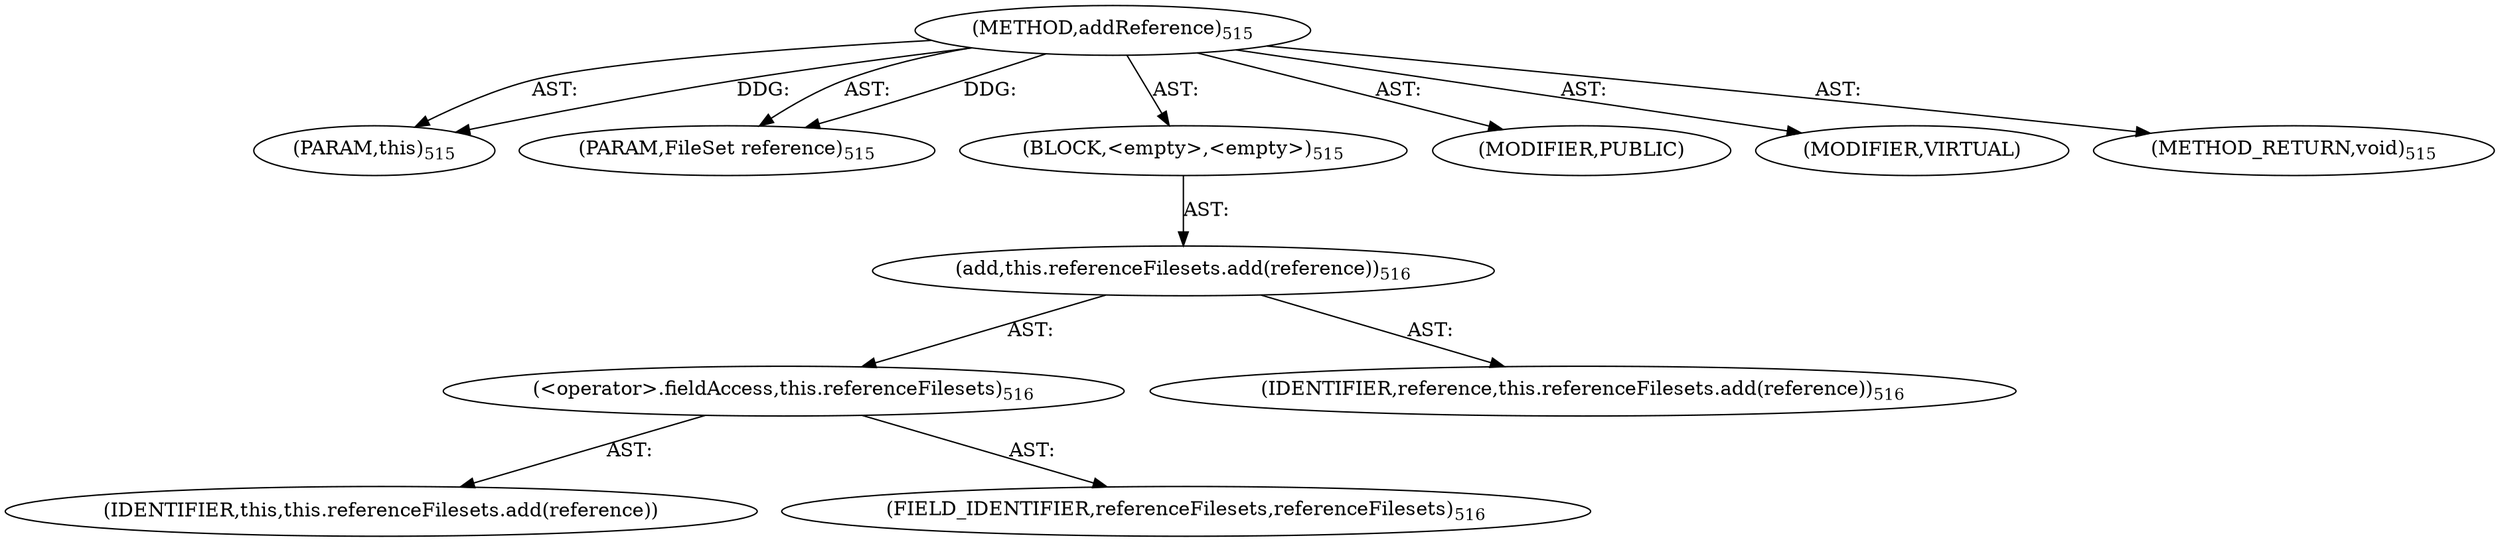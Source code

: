 digraph "addReference" {  
"111669149724" [label = <(METHOD,addReference)<SUB>515</SUB>> ]
"115964117032" [label = <(PARAM,this)<SUB>515</SUB>> ]
"115964117033" [label = <(PARAM,FileSet reference)<SUB>515</SUB>> ]
"25769803818" [label = <(BLOCK,&lt;empty&gt;,&lt;empty&gt;)<SUB>515</SUB>> ]
"30064771198" [label = <(add,this.referenceFilesets.add(reference))<SUB>516</SUB>> ]
"30064771199" [label = <(&lt;operator&gt;.fieldAccess,this.referenceFilesets)<SUB>516</SUB>> ]
"68719476825" [label = <(IDENTIFIER,this,this.referenceFilesets.add(reference))> ]
"55834574887" [label = <(FIELD_IDENTIFIER,referenceFilesets,referenceFilesets)<SUB>516</SUB>> ]
"68719476826" [label = <(IDENTIFIER,reference,this.referenceFilesets.add(reference))<SUB>516</SUB>> ]
"133143986249" [label = <(MODIFIER,PUBLIC)> ]
"133143986250" [label = <(MODIFIER,VIRTUAL)> ]
"128849018908" [label = <(METHOD_RETURN,void)<SUB>515</SUB>> ]
  "111669149724" -> "115964117032"  [ label = "AST: "] 
  "111669149724" -> "115964117033"  [ label = "AST: "] 
  "111669149724" -> "25769803818"  [ label = "AST: "] 
  "111669149724" -> "133143986249"  [ label = "AST: "] 
  "111669149724" -> "133143986250"  [ label = "AST: "] 
  "111669149724" -> "128849018908"  [ label = "AST: "] 
  "25769803818" -> "30064771198"  [ label = "AST: "] 
  "30064771198" -> "30064771199"  [ label = "AST: "] 
  "30064771198" -> "68719476826"  [ label = "AST: "] 
  "30064771199" -> "68719476825"  [ label = "AST: "] 
  "30064771199" -> "55834574887"  [ label = "AST: "] 
  "111669149724" -> "115964117032"  [ label = "DDG: "] 
  "111669149724" -> "115964117033"  [ label = "DDG: "] 
}

